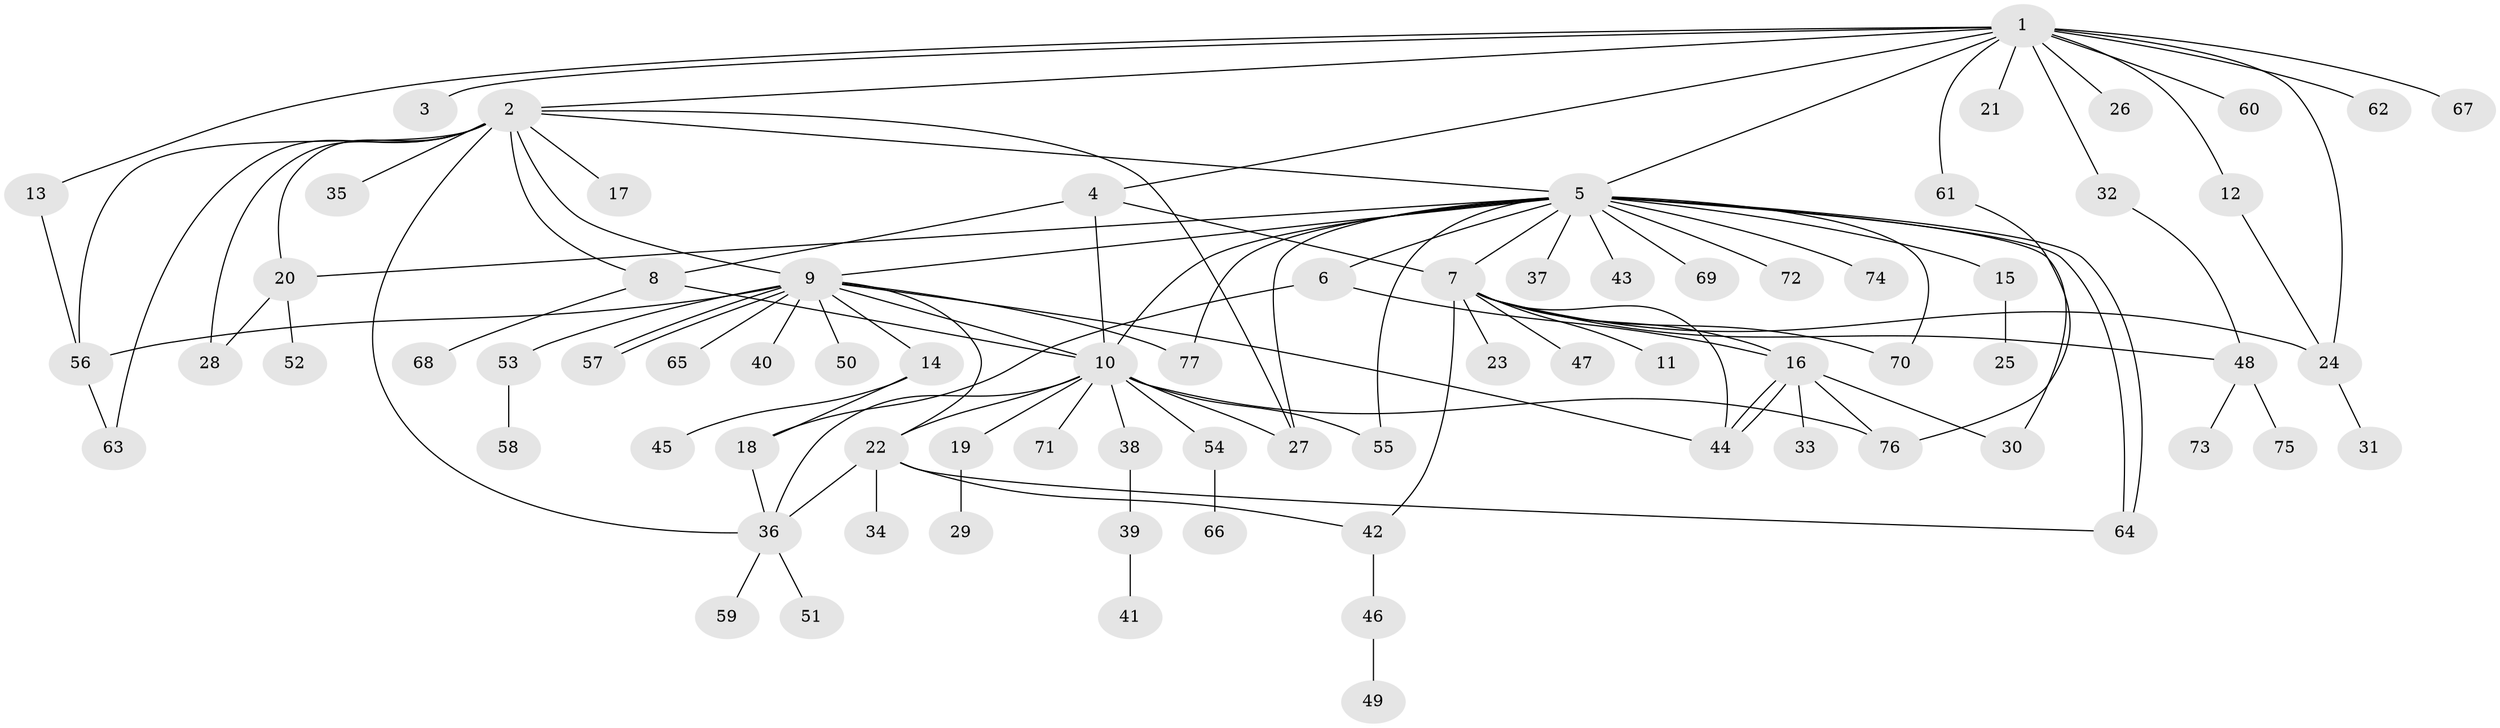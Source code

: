 // Generated by graph-tools (version 1.1) at 2025/14/03/09/25 04:14:45]
// undirected, 77 vertices, 112 edges
graph export_dot {
graph [start="1"]
  node [color=gray90,style=filled];
  1;
  2;
  3;
  4;
  5;
  6;
  7;
  8;
  9;
  10;
  11;
  12;
  13;
  14;
  15;
  16;
  17;
  18;
  19;
  20;
  21;
  22;
  23;
  24;
  25;
  26;
  27;
  28;
  29;
  30;
  31;
  32;
  33;
  34;
  35;
  36;
  37;
  38;
  39;
  40;
  41;
  42;
  43;
  44;
  45;
  46;
  47;
  48;
  49;
  50;
  51;
  52;
  53;
  54;
  55;
  56;
  57;
  58;
  59;
  60;
  61;
  62;
  63;
  64;
  65;
  66;
  67;
  68;
  69;
  70;
  71;
  72;
  73;
  74;
  75;
  76;
  77;
  1 -- 2;
  1 -- 3;
  1 -- 4;
  1 -- 5;
  1 -- 12;
  1 -- 13;
  1 -- 21;
  1 -- 24;
  1 -- 26;
  1 -- 32;
  1 -- 60;
  1 -- 61;
  1 -- 62;
  1 -- 67;
  2 -- 5;
  2 -- 8;
  2 -- 9;
  2 -- 17;
  2 -- 20;
  2 -- 27;
  2 -- 28;
  2 -- 35;
  2 -- 36;
  2 -- 56;
  2 -- 63;
  4 -- 7;
  4 -- 8;
  4 -- 10;
  5 -- 6;
  5 -- 7;
  5 -- 9;
  5 -- 10;
  5 -- 15;
  5 -- 20;
  5 -- 27;
  5 -- 30;
  5 -- 37;
  5 -- 43;
  5 -- 55;
  5 -- 64;
  5 -- 64;
  5 -- 69;
  5 -- 70;
  5 -- 72;
  5 -- 74;
  5 -- 77;
  6 -- 16;
  6 -- 18;
  7 -- 11;
  7 -- 16;
  7 -- 23;
  7 -- 24;
  7 -- 42;
  7 -- 44;
  7 -- 47;
  7 -- 48;
  7 -- 70;
  8 -- 10;
  8 -- 68;
  9 -- 10;
  9 -- 14;
  9 -- 22;
  9 -- 40;
  9 -- 44;
  9 -- 50;
  9 -- 53;
  9 -- 56;
  9 -- 57;
  9 -- 57;
  9 -- 65;
  9 -- 77;
  10 -- 19;
  10 -- 22;
  10 -- 27;
  10 -- 36;
  10 -- 38;
  10 -- 54;
  10 -- 55;
  10 -- 71;
  10 -- 76;
  12 -- 24;
  13 -- 56;
  14 -- 18;
  14 -- 45;
  15 -- 25;
  16 -- 30;
  16 -- 33;
  16 -- 44;
  16 -- 44;
  16 -- 76;
  18 -- 36;
  19 -- 29;
  20 -- 28;
  20 -- 52;
  22 -- 34;
  22 -- 36;
  22 -- 42;
  22 -- 64;
  24 -- 31;
  32 -- 48;
  36 -- 51;
  36 -- 59;
  38 -- 39;
  39 -- 41;
  42 -- 46;
  46 -- 49;
  48 -- 73;
  48 -- 75;
  53 -- 58;
  54 -- 66;
  56 -- 63;
  61 -- 76;
}
